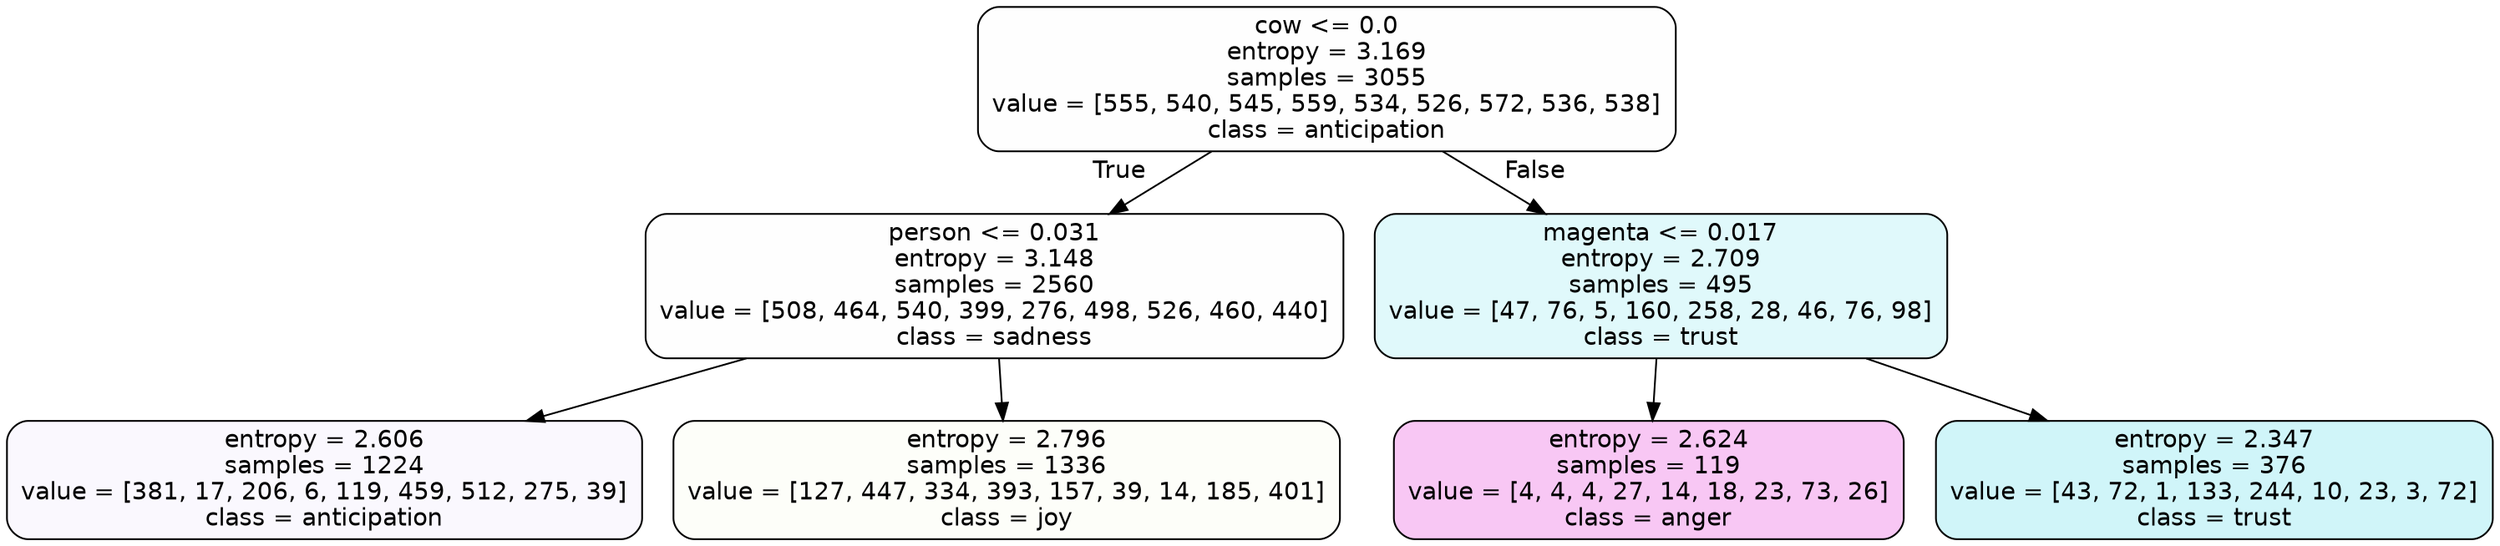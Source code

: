 digraph Tree {
node [shape=box, style="filled, rounded", color="black", fontname=helvetica] ;
edge [fontname=helvetica] ;
0 [label="cow <= 0.0\nentropy = 3.169\nsamples = 3055\nvalue = [555, 540, 545, 559, 534, 526, 572, 536, 538]\nclass = anticipation", fillcolor="#8139e501"] ;
1 [label="person <= 0.031\nentropy = 3.148\nsamples = 2560\nvalue = [508, 464, 540, 399, 276, 498, 526, 460, 440]\nclass = sadness", fillcolor="#64e53901"] ;
0 -> 1 [labeldistance=2.5, labelangle=45, headlabel="True"] ;
2 [label="entropy = 2.606\nsamples = 1224\nvalue = [381, 17, 206, 6, 119, 459, 512, 275, 39]\nclass = anticipation", fillcolor="#8139e509"] ;
1 -> 2 ;
3 [label="entropy = 2.796\nsamples = 1336\nvalue = [127, 447, 334, 393, 157, 39, 14, 185, 401]\nclass = joy", fillcolor="#d7e53907"] ;
1 -> 3 ;
4 [label="magenta <= 0.017\nentropy = 2.709\nsamples = 495\nvalue = [47, 76, 5, 160, 258, 28, 46, 76, 98]\nclass = trust", fillcolor="#39d7e527"] ;
0 -> 4 [labeldistance=2.5, labelangle=-45, headlabel="False"] ;
5 [label="entropy = 2.624\nsamples = 119\nvalue = [4, 4, 4, 27, 14, 18, 23, 73, 26]\nclass = anger", fillcolor="#e539d747"] ;
4 -> 5 ;
6 [label="entropy = 2.347\nsamples = 376\nvalue = [43, 72, 1, 133, 244, 10, 23, 3, 72]\nclass = trust", fillcolor="#39d7e53c"] ;
4 -> 6 ;
}